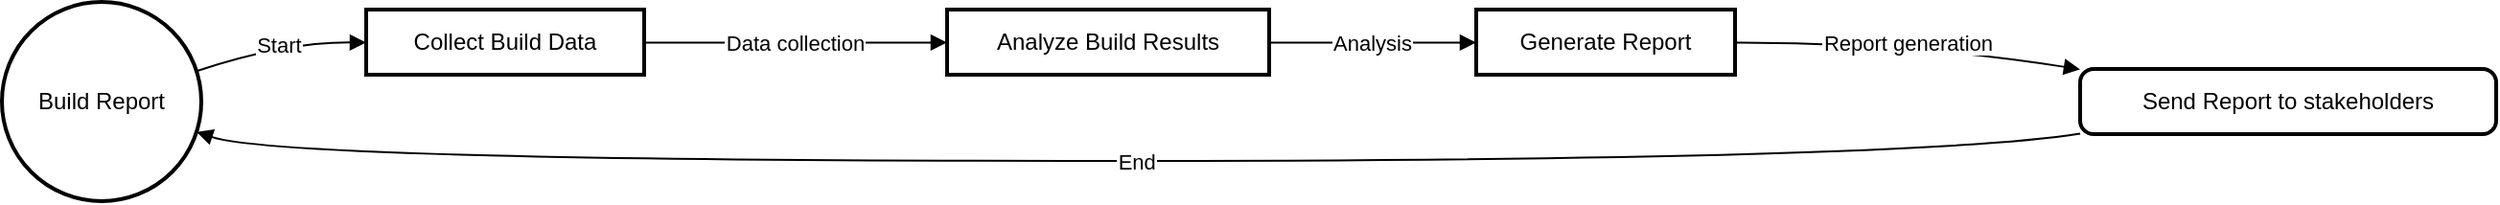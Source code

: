 <mxfile version="21.1.4" type="github">
  <diagram name="Page-1" id="KrYdp2aU0MEv8INiquUH">
    <mxGraphModel>
      <root>
        <mxCell id="0" />
        <mxCell id="1" parent="0" />
        <mxCell id="2" value="Build Report" style="ellipse;aspect=fixed;strokeWidth=2;whiteSpace=wrap;" vertex="1" parent="1">
          <mxGeometry width="104" height="104" as="geometry" />
        </mxCell>
        <mxCell id="3" value="Collect Build Data" style="whiteSpace=wrap;strokeWidth=2;" vertex="1" parent="1">
          <mxGeometry x="190" y="4" width="145" height="34" as="geometry" />
        </mxCell>
        <mxCell id="4" value="Analyze Build Results" style="whiteSpace=wrap;strokeWidth=2;" vertex="1" parent="1">
          <mxGeometry x="493" y="4" width="168" height="34" as="geometry" />
        </mxCell>
        <mxCell id="5" value="Generate Report" style="whiteSpace=wrap;strokeWidth=2;" vertex="1" parent="1">
          <mxGeometry x="769" y="4" width="135" height="34" as="geometry" />
        </mxCell>
        <mxCell id="6" value="Send Report to stakeholders" style="rounded=1;absoluteArcSize=1;arcSize=14;whiteSpace=wrap;strokeWidth=2;" vertex="1" parent="1">
          <mxGeometry x="1084" y="35" width="217" height="34" as="geometry" />
        </mxCell>
        <mxCell id="7" value="Start" style="curved=1;startArrow=none;endArrow=block;exitX=0.999;exitY=0.338;entryX=-0.003;entryY=0.506;" edge="1" parent="1" source="2" target="3">
          <mxGeometry relative="1" as="geometry">
            <Array as="points">
              <mxPoint x="147" y="21" />
            </Array>
          </mxGeometry>
        </mxCell>
        <mxCell id="8" value="Data collection" style="curved=1;startArrow=none;endArrow=block;exitX=0.996;exitY=0.506;entryX=0.001;entryY=0.506;" edge="1" parent="1" source="3" target="4">
          <mxGeometry relative="1" as="geometry">
            <Array as="points" />
          </mxGeometry>
        </mxCell>
        <mxCell id="9" value="Analysis" style="curved=1;startArrow=none;endArrow=block;exitX=1.0;exitY=0.506;entryX=0.002;entryY=0.506;" edge="1" parent="1" source="4" target="5">
          <mxGeometry relative="1" as="geometry">
            <Array as="points" />
          </mxGeometry>
        </mxCell>
        <mxCell id="10" value="Report generation" style="curved=1;startArrow=none;endArrow=block;exitX=1.0;exitY=0.506;entryX=-0.002;entryY=0.004;" edge="1" parent="1" source="5" target="6">
          <mxGeometry relative="1" as="geometry">
            <Array as="points">
              <mxPoint x="994" y="21" />
            </Array>
          </mxGeometry>
        </mxCell>
        <mxCell id="11" value="End" style="curved=1;startArrow=none;endArrow=block;exitX=-0.002;exitY=0.994;entryX=0.999;entryY=0.662;" edge="1" parent="1" source="6" target="2">
          <mxGeometry relative="1" as="geometry">
            <Array as="points">
              <mxPoint x="994" y="83" />
              <mxPoint x="147" y="83" />
            </Array>
          </mxGeometry>
        </mxCell>
      </root>
    </mxGraphModel>
  </diagram>
</mxfile>
